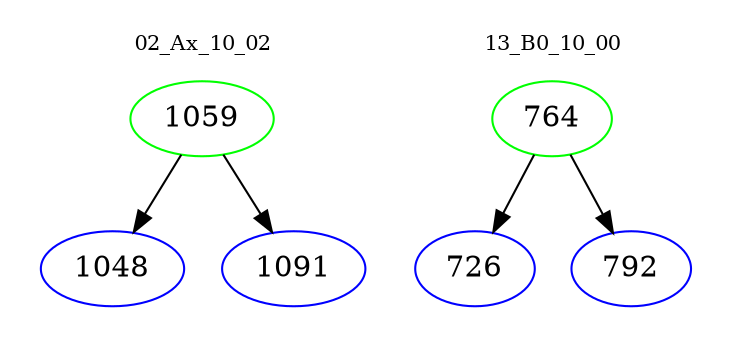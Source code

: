 digraph{
subgraph cluster_0 {
color = white
label = "02_Ax_10_02";
fontsize=10;
T0_1059 [label="1059", color="green"]
T0_1059 -> T0_1048 [color="black"]
T0_1048 [label="1048", color="blue"]
T0_1059 -> T0_1091 [color="black"]
T0_1091 [label="1091", color="blue"]
}
subgraph cluster_1 {
color = white
label = "13_B0_10_00";
fontsize=10;
T1_764 [label="764", color="green"]
T1_764 -> T1_726 [color="black"]
T1_726 [label="726", color="blue"]
T1_764 -> T1_792 [color="black"]
T1_792 [label="792", color="blue"]
}
}
